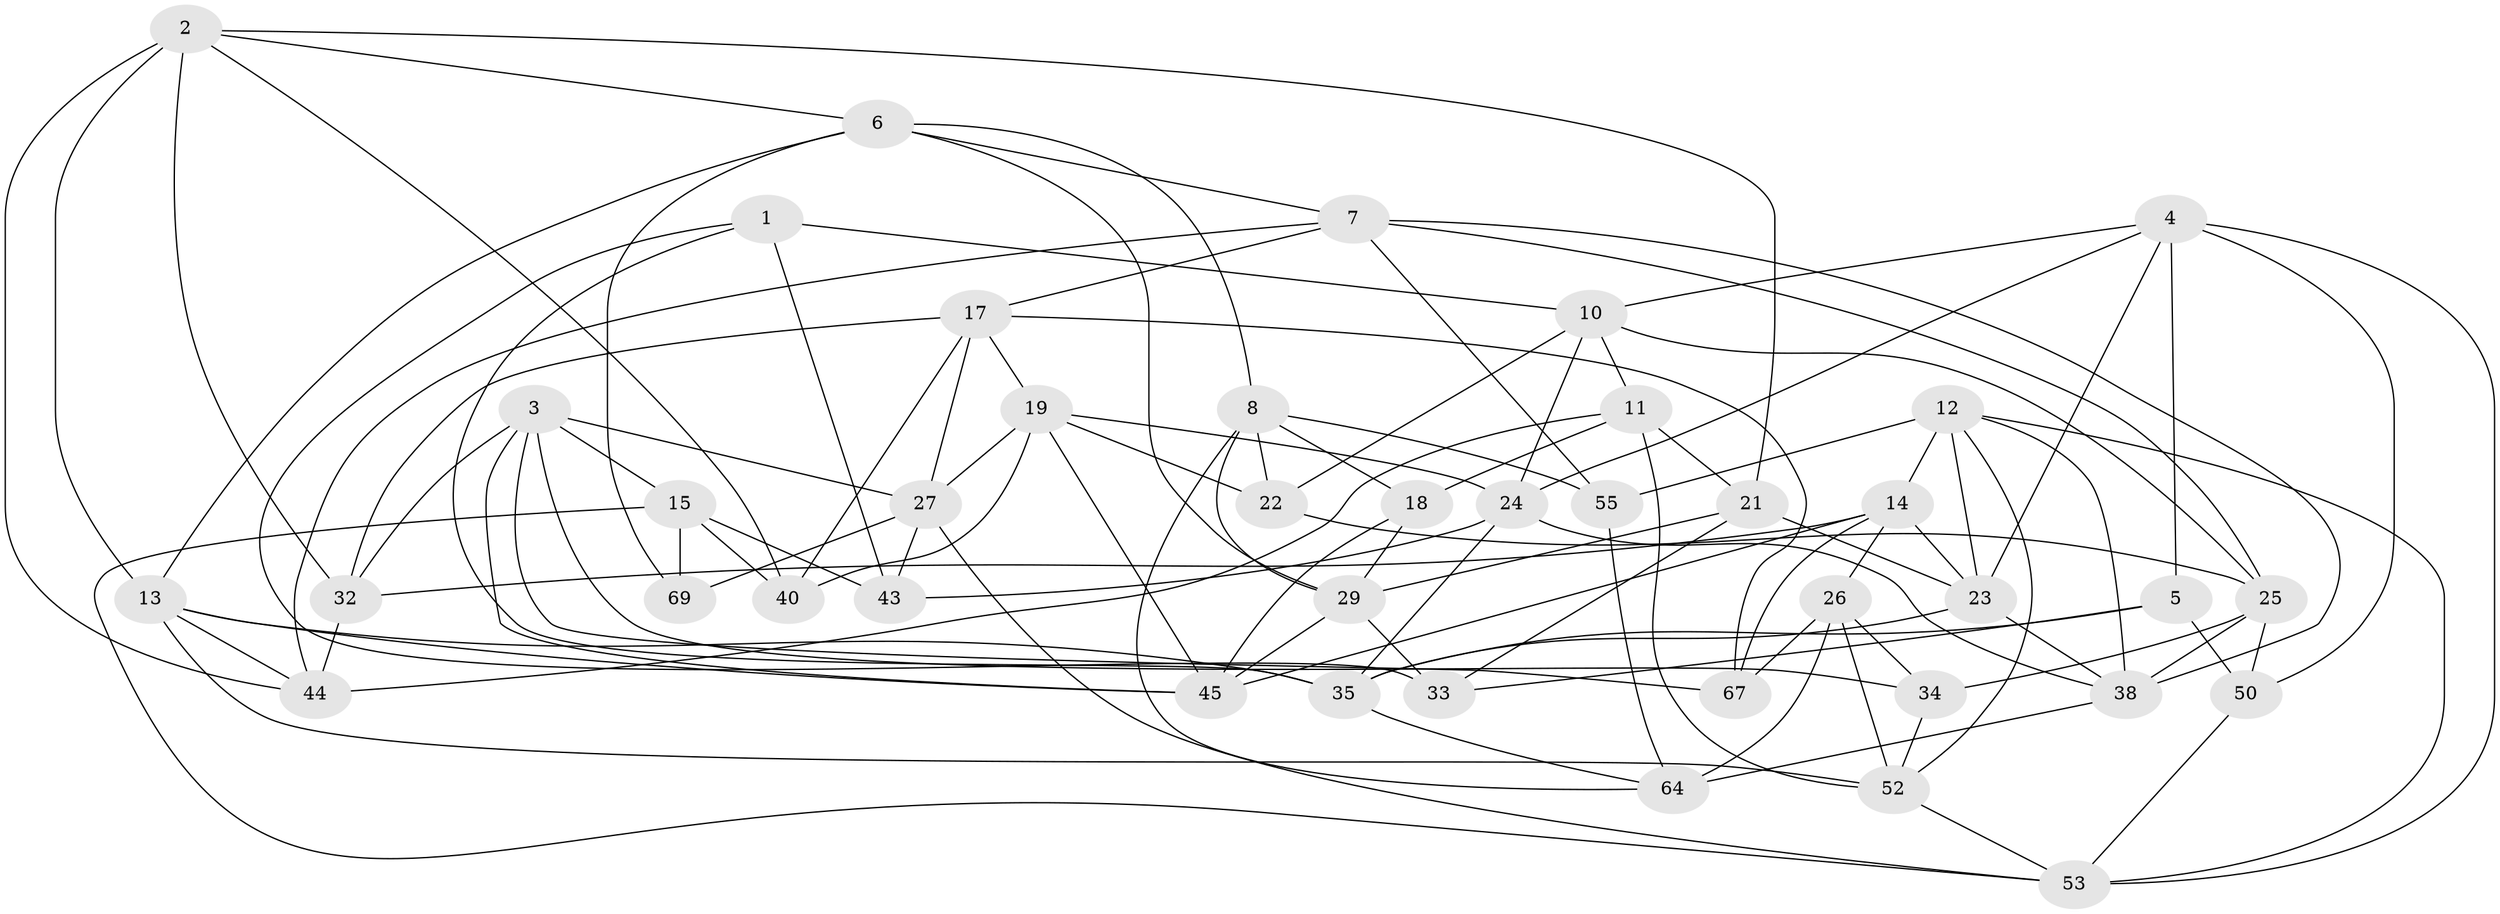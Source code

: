 // Generated by graph-tools (version 1.1) at 2025/52/02/27/25 19:52:32]
// undirected, 41 vertices, 107 edges
graph export_dot {
graph [start="1"]
  node [color=gray90,style=filled];
  1;
  2 [super="+54"];
  3 [super="+62"];
  4 [super="+20"];
  5;
  6 [super="+9"];
  7 [super="+47"];
  8 [super="+28"];
  10 [super="+16"];
  11 [super="+41"];
  12 [super="+49"];
  13 [super="+31"];
  14 [super="+56"];
  15 [super="+39"];
  17 [super="+48"];
  18;
  19 [super="+59"];
  21 [super="+30"];
  22;
  23 [super="+36"];
  24 [super="+42"];
  25 [super="+60"];
  26 [super="+70"];
  27 [super="+57"];
  29 [super="+46"];
  32 [super="+37"];
  33;
  34;
  35 [super="+65"];
  38 [super="+58"];
  40;
  43;
  44 [super="+66"];
  45 [super="+51"];
  50;
  52 [super="+61"];
  53 [super="+63"];
  55;
  64 [super="+68"];
  67;
  69;
  1 -- 10;
  1 -- 43;
  1 -- 35;
  1 -- 33;
  2 -- 21;
  2 -- 13;
  2 -- 40;
  2 -- 44;
  2 -- 6;
  2 -- 32;
  3 -- 34;
  3 -- 45;
  3 -- 27;
  3 -- 67;
  3 -- 15;
  3 -- 32;
  4 -- 53;
  4 -- 10;
  4 -- 5;
  4 -- 24;
  4 -- 50;
  4 -- 23;
  5 -- 35;
  5 -- 33;
  5 -- 50;
  6 -- 29;
  6 -- 69;
  6 -- 7;
  6 -- 8;
  6 -- 13;
  7 -- 44;
  7 -- 55;
  7 -- 17;
  7 -- 38;
  7 -- 25;
  8 -- 64;
  8 -- 18;
  8 -- 29;
  8 -- 55;
  8 -- 22;
  10 -- 11;
  10 -- 25;
  10 -- 22;
  10 -- 24;
  11 -- 21 [weight=2];
  11 -- 18;
  11 -- 52;
  11 -- 44;
  12 -- 55;
  12 -- 52;
  12 -- 14;
  12 -- 23;
  12 -- 53;
  12 -- 38;
  13 -- 45;
  13 -- 35;
  13 -- 44;
  13 -- 52;
  14 -- 32;
  14 -- 67;
  14 -- 26;
  14 -- 23;
  14 -- 45;
  15 -- 69 [weight=2];
  15 -- 43;
  15 -- 40;
  15 -- 53;
  17 -- 19;
  17 -- 27;
  17 -- 40;
  17 -- 32;
  17 -- 67;
  18 -- 45;
  18 -- 29;
  19 -- 27;
  19 -- 22;
  19 -- 40;
  19 -- 45;
  19 -- 24;
  21 -- 33;
  21 -- 23;
  21 -- 29;
  22 -- 25;
  23 -- 38;
  23 -- 35;
  24 -- 43;
  24 -- 35;
  24 -- 38;
  25 -- 50;
  25 -- 34;
  25 -- 38;
  26 -- 67;
  26 -- 34;
  26 -- 64 [weight=2];
  26 -- 52;
  27 -- 43;
  27 -- 69;
  27 -- 53;
  29 -- 45;
  29 -- 33;
  32 -- 44 [weight=2];
  34 -- 52;
  35 -- 64;
  38 -- 64;
  50 -- 53;
  52 -- 53;
  55 -- 64;
}
